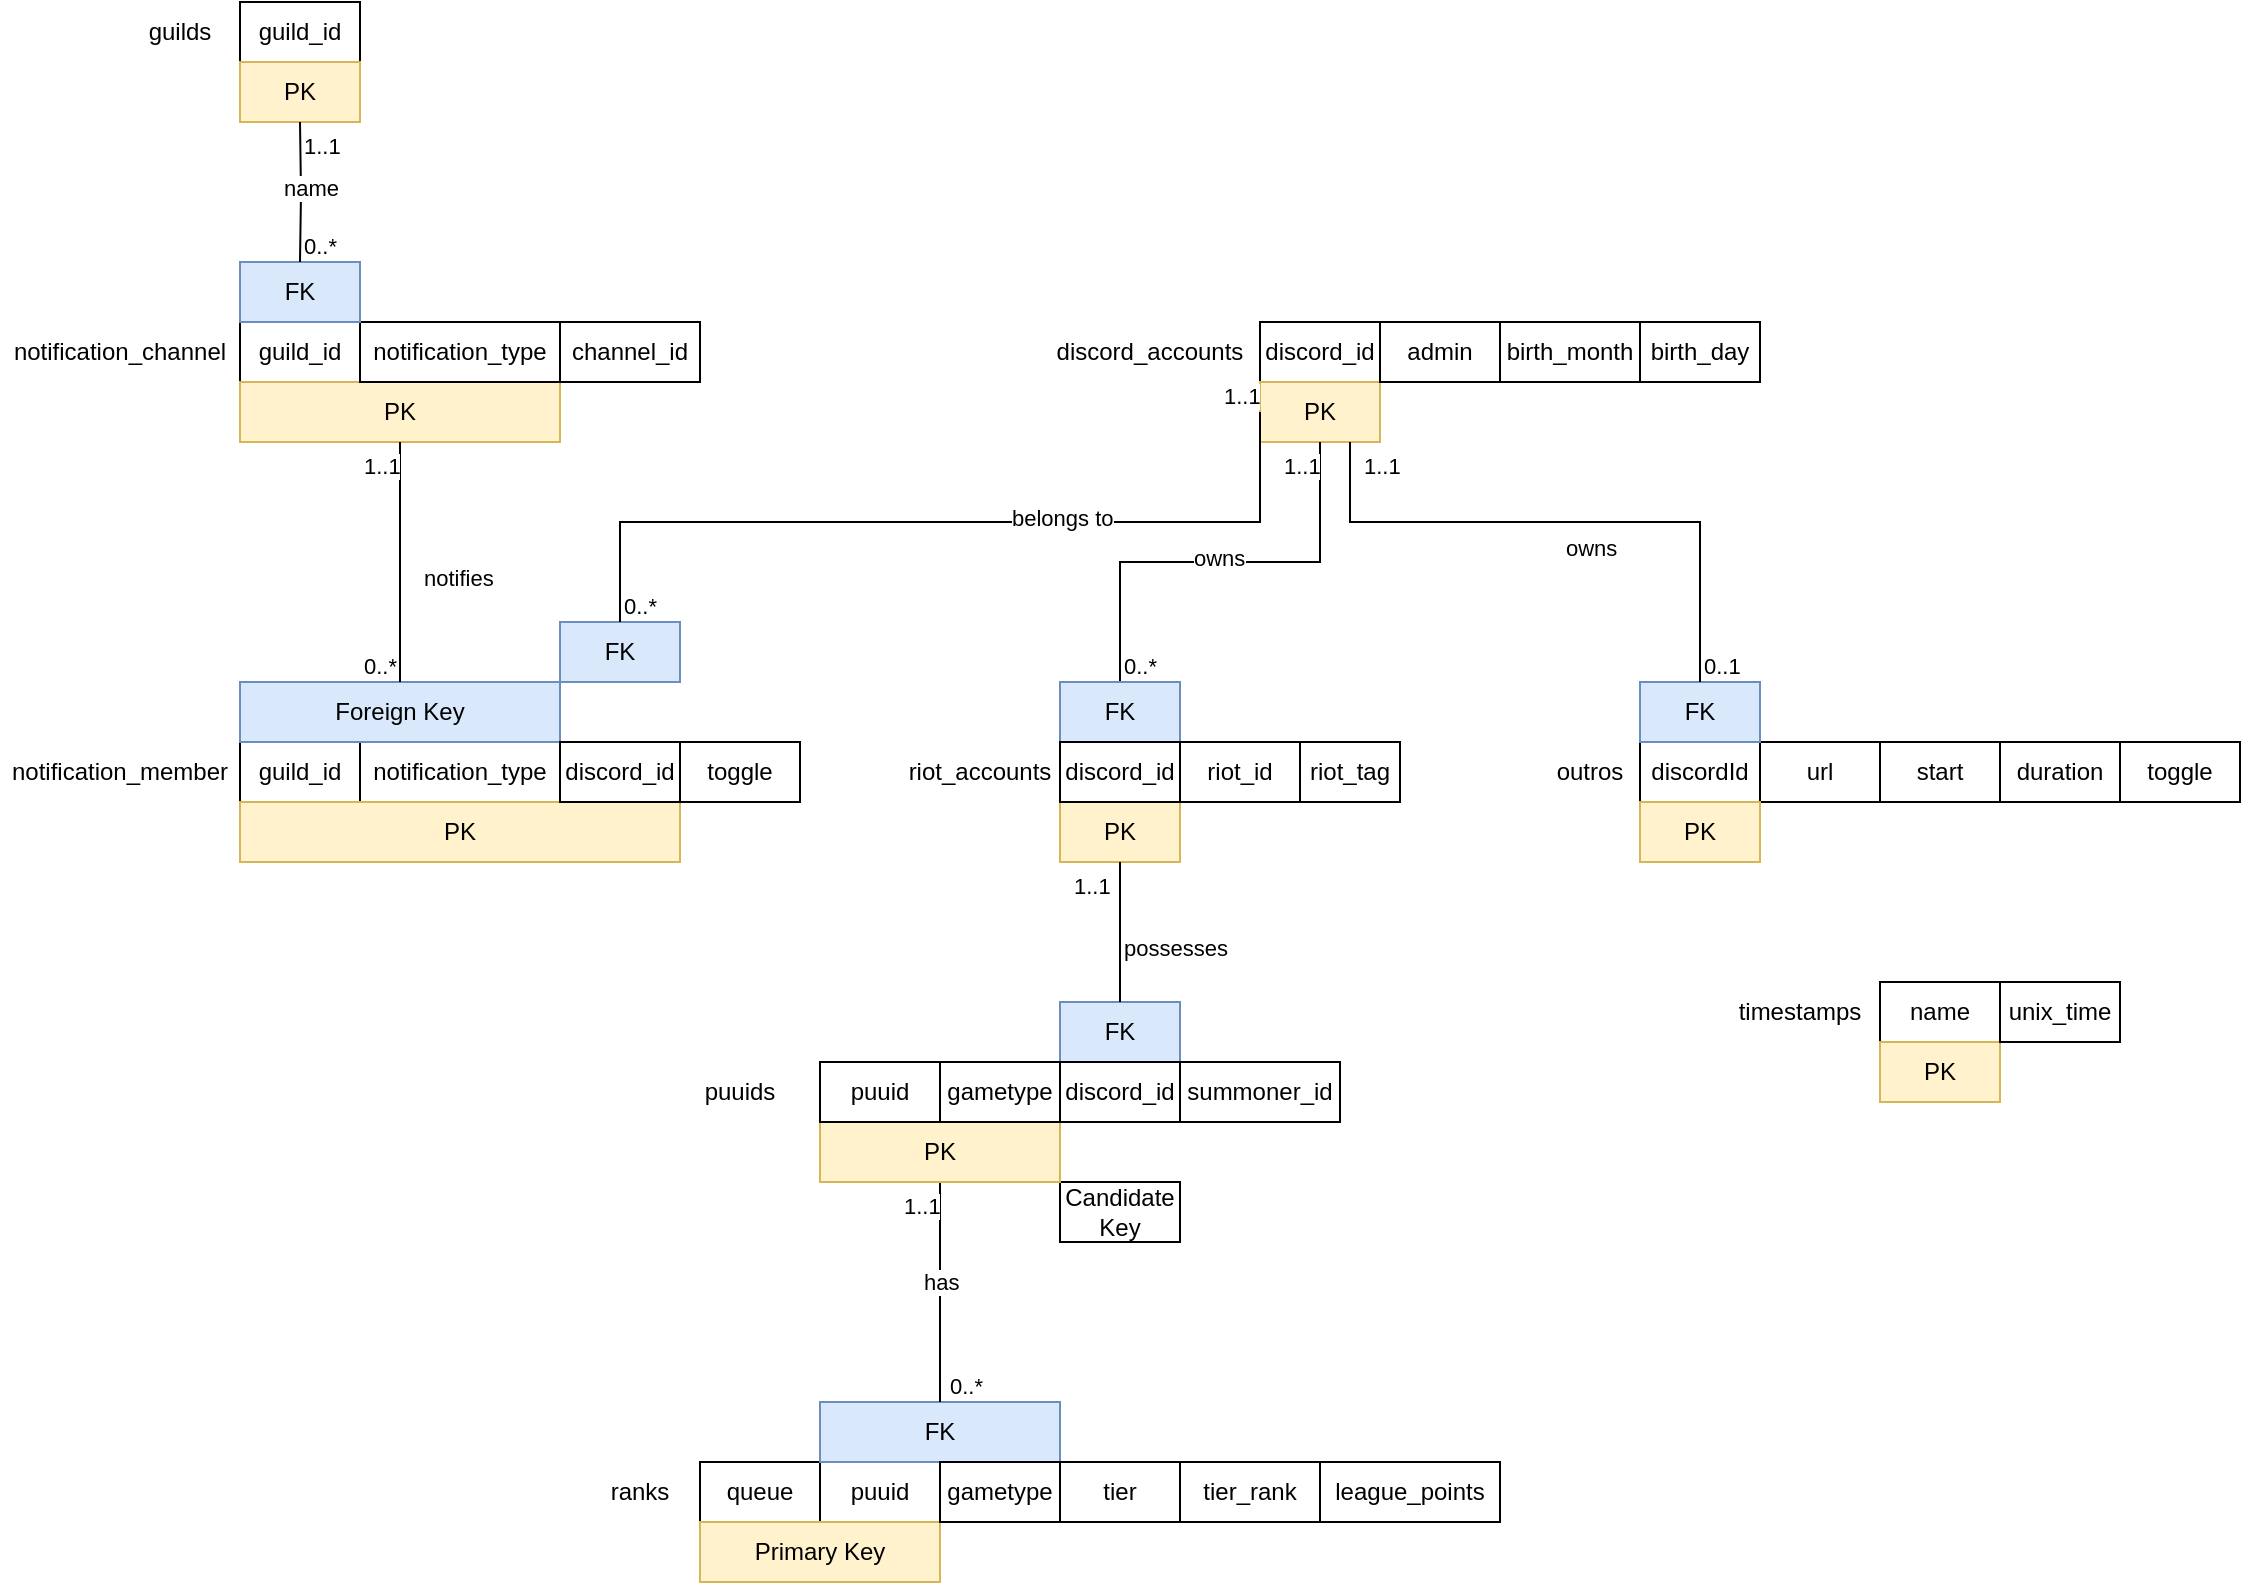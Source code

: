 <mxfile version="22.1.2" type="device">
  <diagram name="Page" id="z6iWdsMWru9Ucd2KQlUm">
    <mxGraphModel dx="2268" dy="828" grid="1" gridSize="10" guides="1" tooltips="1" connect="1" arrows="1" fold="1" page="1" pageScale="1" pageWidth="850" pageHeight="1100" math="0" shadow="0">
      <root>
        <mxCell id="0" />
        <mxCell id="1" parent="0" />
        <mxCell id="yEuS01cdQiujWkr5JIMt-1" value="discord_accounts" style="text;html=1;strokeColor=none;fillColor=none;align=center;verticalAlign=middle;whiteSpace=wrap;rounded=0;" parent="1" vertex="1">
          <mxGeometry x="260" y="430" width="110" height="30" as="geometry" />
        </mxCell>
        <mxCell id="yEuS01cdQiujWkr5JIMt-2" value="discordId" style="text;html=1;strokeColor=default;fillColor=none;align=center;verticalAlign=middle;whiteSpace=wrap;rounded=0;" parent="1" vertex="1">
          <mxGeometry x="560" y="640" width="60" height="30" as="geometry" />
        </mxCell>
        <mxCell id="yEuS01cdQiujWkr5JIMt-5" value="duration" style="text;html=1;strokeColor=default;fillColor=none;align=center;verticalAlign=middle;whiteSpace=wrap;rounded=0;" parent="1" vertex="1">
          <mxGeometry x="740" y="640" width="60" height="30" as="geometry" />
        </mxCell>
        <mxCell id="yEuS01cdQiujWkr5JIMt-6" value="start" style="text;html=1;strokeColor=default;fillColor=none;align=center;verticalAlign=middle;whiteSpace=wrap;rounded=0;" parent="1" vertex="1">
          <mxGeometry x="680" y="640" width="60" height="30" as="geometry" />
        </mxCell>
        <mxCell id="yEuS01cdQiujWkr5JIMt-7" value="url" style="text;html=1;strokeColor=default;fillColor=none;align=center;verticalAlign=middle;whiteSpace=wrap;rounded=0;" parent="1" vertex="1">
          <mxGeometry x="620" y="640" width="60" height="30" as="geometry" />
        </mxCell>
        <mxCell id="yEuS01cdQiujWkr5JIMt-8" value="&lt;div&gt;toggle&lt;/div&gt;" style="text;html=1;strokeColor=default;fillColor=none;align=center;verticalAlign=middle;whiteSpace=wrap;rounded=0;" parent="1" vertex="1">
          <mxGeometry x="800" y="640" width="60" height="30" as="geometry" />
        </mxCell>
        <mxCell id="yEuS01cdQiujWkr5JIMt-9" value="PK" style="text;html=1;strokeColor=#d6b656;fillColor=#fff2cc;align=center;verticalAlign=middle;whiteSpace=wrap;rounded=0;" parent="1" vertex="1">
          <mxGeometry x="560" y="670" width="60" height="30" as="geometry" />
        </mxCell>
        <mxCell id="yEuS01cdQiujWkr5JIMt-17" value="ranks" style="text;html=1;strokeColor=none;fillColor=none;align=center;verticalAlign=middle;whiteSpace=wrap;rounded=0;" parent="1" vertex="1">
          <mxGeometry x="30" y="1000" width="60" height="30" as="geometry" />
        </mxCell>
        <mxCell id="yEuS01cdQiujWkr5JIMt-18" value="puuid" style="text;html=1;strokeColor=default;fillColor=none;align=center;verticalAlign=middle;whiteSpace=wrap;rounded=0;" parent="1" vertex="1">
          <mxGeometry x="150" y="1000" width="60" height="30" as="geometry" />
        </mxCell>
        <mxCell id="yEuS01cdQiujWkr5JIMt-19" value="tier" style="text;html=1;strokeColor=default;fillColor=none;align=center;verticalAlign=middle;whiteSpace=wrap;rounded=0;" parent="1" vertex="1">
          <mxGeometry x="270" y="1000" width="60" height="30" as="geometry" />
        </mxCell>
        <mxCell id="yEuS01cdQiujWkr5JIMt-20" value="queue" style="text;html=1;strokeColor=default;fillColor=none;align=center;verticalAlign=middle;whiteSpace=wrap;rounded=0;" parent="1" vertex="1">
          <mxGeometry x="90" y="1000" width="60" height="30" as="geometry" />
        </mxCell>
        <mxCell id="yEuS01cdQiujWkr5JIMt-22" value="tier_rank" style="text;html=1;strokeColor=default;fillColor=none;align=center;verticalAlign=middle;whiteSpace=wrap;rounded=0;" parent="1" vertex="1">
          <mxGeometry x="330" y="1000" width="70" height="30" as="geometry" />
        </mxCell>
        <mxCell id="yEuS01cdQiujWkr5JIMt-23" value="Primary Key" style="text;html=1;strokeColor=#d6b656;fillColor=#fff2cc;align=center;verticalAlign=middle;whiteSpace=wrap;rounded=0;" parent="1" vertex="1">
          <mxGeometry x="90" y="1030" width="120" height="30" as="geometry" />
        </mxCell>
        <mxCell id="yEuS01cdQiujWkr5JIMt-31" value="league_points" style="text;html=1;strokeColor=default;fillColor=none;align=center;verticalAlign=middle;whiteSpace=wrap;rounded=0;" parent="1" vertex="1">
          <mxGeometry x="400" y="1000" width="90" height="30" as="geometry" />
        </mxCell>
        <mxCell id="yEuS01cdQiujWkr5JIMt-32" value="FK" style="text;html=1;strokeColor=#6c8ebf;fillColor=#dae8fc;align=center;verticalAlign=middle;whiteSpace=wrap;rounded=0;" parent="1" vertex="1">
          <mxGeometry x="150" y="970" width="120" height="30" as="geometry" />
        </mxCell>
        <mxCell id="yEuS01cdQiujWkr5JIMt-35" value="riot_id" style="text;html=1;strokeColor=default;fillColor=none;align=center;verticalAlign=middle;whiteSpace=wrap;rounded=0;" parent="1" vertex="1">
          <mxGeometry x="330" y="640" width="60" height="30" as="geometry" />
        </mxCell>
        <mxCell id="yEuS01cdQiujWkr5JIMt-37" value="discord_id" style="text;html=1;strokeColor=default;fillColor=none;align=center;verticalAlign=middle;whiteSpace=wrap;rounded=0;" parent="1" vertex="1">
          <mxGeometry x="370" y="430" width="60" height="30" as="geometry" />
        </mxCell>
        <mxCell id="yEuS01cdQiujWkr5JIMt-38" value="outros" style="text;html=1;strokeColor=none;fillColor=none;align=center;verticalAlign=middle;whiteSpace=wrap;rounded=0;" parent="1" vertex="1">
          <mxGeometry x="510" y="640" width="50" height="30" as="geometry" />
        </mxCell>
        <mxCell id="yEuS01cdQiujWkr5JIMt-39" value="PK" style="text;html=1;strokeColor=#d6b656;fillColor=#fff2cc;align=center;verticalAlign=middle;whiteSpace=wrap;rounded=0;" parent="1" vertex="1">
          <mxGeometry x="370" y="460" width="60" height="30" as="geometry" />
        </mxCell>
        <mxCell id="yEuS01cdQiujWkr5JIMt-40" value="FK" style="text;html=1;strokeColor=#6c8ebf;fillColor=#dae8fc;align=center;verticalAlign=middle;whiteSpace=wrap;rounded=0;" parent="1" vertex="1">
          <mxGeometry x="560" y="610" width="60" height="30" as="geometry" />
        </mxCell>
        <mxCell id="yEuS01cdQiujWkr5JIMt-41" value="owns" style="endArrow=none;endFill=0;html=1;edgeStyle=orthogonalEdgeStyle;align=left;verticalAlign=top;rounded=0;exitX=0.5;exitY=1;exitDx=0;exitDy=0;entryX=0.5;entryY=0;entryDx=0;entryDy=0;" parent="1" source="yEuS01cdQiujWkr5JIMt-39" target="xnvNQHVsTAZZ_-OnzUZo-6" edge="1">
          <mxGeometry x="0.139" y="-15" relative="1" as="geometry">
            <mxPoint x="340" y="570" as="sourcePoint" />
            <mxPoint x="310" y="610" as="targetPoint" />
            <mxPoint as="offset" />
          </mxGeometry>
        </mxCell>
        <mxCell id="yEuS01cdQiujWkr5JIMt-42" value="1..1" style="edgeLabel;resizable=0;html=1;align=left;verticalAlign=bottom;" parent="yEuS01cdQiujWkr5JIMt-41" connectable="0" vertex="1">
          <mxGeometry x="-1" relative="1" as="geometry">
            <mxPoint x="-20" y="20" as="offset" />
          </mxGeometry>
        </mxCell>
        <mxCell id="yEuS01cdQiujWkr5JIMt-43" value="has" style="endArrow=none;endFill=0;html=1;edgeStyle=orthogonalEdgeStyle;align=left;verticalAlign=top;rounded=0;entryX=0.5;entryY=0;entryDx=0;entryDy=0;exitX=0.5;exitY=1;exitDx=0;exitDy=0;" parent="1" source="qL5zQdkKpjcGRkti5oC4-3" target="yEuS01cdQiujWkr5JIMt-32" edge="1">
          <mxGeometry x="-0.333" y="-10" relative="1" as="geometry">
            <mxPoint x="425" y="910" as="sourcePoint" />
            <mxPoint x="725" y="645" as="targetPoint" />
            <mxPoint as="offset" />
          </mxGeometry>
        </mxCell>
        <mxCell id="yEuS01cdQiujWkr5JIMt-44" value="1..1" style="edgeLabel;resizable=0;html=1;align=left;verticalAlign=bottom;" parent="yEuS01cdQiujWkr5JIMt-43" connectable="0" vertex="1">
          <mxGeometry x="-1" relative="1" as="geometry">
            <mxPoint x="-20" y="20" as="offset" />
          </mxGeometry>
        </mxCell>
        <mxCell id="yEuS01cdQiujWkr5JIMt-45" value="owns" style="endArrow=none;endFill=0;html=1;edgeStyle=orthogonalEdgeStyle;align=left;verticalAlign=top;rounded=0;exitX=0.75;exitY=1;exitDx=0;exitDy=0;entryX=0.5;entryY=0;entryDx=0;entryDy=0;" parent="1" source="yEuS01cdQiujWkr5JIMt-39" target="yEuS01cdQiujWkr5JIMt-40" edge="1">
          <mxGeometry x="-0.009" relative="1" as="geometry">
            <mxPoint x="340" y="590" as="sourcePoint" />
            <mxPoint x="500" y="590" as="targetPoint" />
            <Array as="points">
              <mxPoint x="415" y="530" />
              <mxPoint x="590" y="530" />
            </Array>
            <mxPoint as="offset" />
          </mxGeometry>
        </mxCell>
        <mxCell id="yEuS01cdQiujWkr5JIMt-46" value="1..1" style="edgeLabel;resizable=0;html=1;align=left;verticalAlign=bottom;" parent="yEuS01cdQiujWkr5JIMt-45" connectable="0" vertex="1">
          <mxGeometry x="-1" relative="1" as="geometry">
            <mxPoint x="5" y="20" as="offset" />
          </mxGeometry>
        </mxCell>
        <mxCell id="yEuS01cdQiujWkr5JIMt-47" value="admin" style="text;html=1;strokeColor=default;fillColor=none;align=center;verticalAlign=middle;whiteSpace=wrap;rounded=0;" parent="1" vertex="1">
          <mxGeometry x="430" y="430" width="60" height="30" as="geometry" />
        </mxCell>
        <mxCell id="cUwZlc2v0SPjmF6HoBKG-1" value="guilds" style="text;html=1;strokeColor=none;fillColor=none;align=center;verticalAlign=middle;whiteSpace=wrap;rounded=0;" parent="1" vertex="1">
          <mxGeometry x="-200" y="270" width="60" height="30" as="geometry" />
        </mxCell>
        <mxCell id="cUwZlc2v0SPjmF6HoBKG-2" value="guild_id" style="text;html=1;strokeColor=default;fillColor=none;align=center;verticalAlign=middle;whiteSpace=wrap;rounded=0;" parent="1" vertex="1">
          <mxGeometry x="-140" y="270" width="60" height="30" as="geometry" />
        </mxCell>
        <mxCell id="cUwZlc2v0SPjmF6HoBKG-3" value="PK" style="text;html=1;strokeColor=#d6b656;fillColor=#fff2cc;align=center;verticalAlign=middle;whiteSpace=wrap;rounded=0;" parent="1" vertex="1">
          <mxGeometry x="-140" y="300" width="60" height="30" as="geometry" />
        </mxCell>
        <mxCell id="cUwZlc2v0SPjmF6HoBKG-4" value="notification_channel" style="text;html=1;strokeColor=none;fillColor=none;align=center;verticalAlign=middle;whiteSpace=wrap;rounded=0;" parent="1" vertex="1">
          <mxGeometry x="-260" y="430" width="120" height="30" as="geometry" />
        </mxCell>
        <mxCell id="cUwZlc2v0SPjmF6HoBKG-5" value="guild_id" style="text;html=1;strokeColor=default;fillColor=none;align=center;verticalAlign=middle;whiteSpace=wrap;rounded=0;" parent="1" vertex="1">
          <mxGeometry x="-140" y="430" width="60" height="30" as="geometry" />
        </mxCell>
        <mxCell id="cUwZlc2v0SPjmF6HoBKG-6" value="PK" style="text;html=1;strokeColor=#d6b656;fillColor=#fff2cc;align=center;verticalAlign=middle;whiteSpace=wrap;rounded=0;" parent="1" vertex="1">
          <mxGeometry x="-140" y="460" width="160" height="30" as="geometry" />
        </mxCell>
        <mxCell id="cUwZlc2v0SPjmF6HoBKG-7" value="notification_type" style="text;html=1;strokeColor=default;fillColor=none;align=center;verticalAlign=middle;whiteSpace=wrap;rounded=0;" parent="1" vertex="1">
          <mxGeometry x="-80" y="430" width="100" height="30" as="geometry" />
        </mxCell>
        <mxCell id="cUwZlc2v0SPjmF6HoBKG-8" value="FK" style="text;html=1;strokeColor=#6c8ebf;fillColor=#dae8fc;align=center;verticalAlign=middle;whiteSpace=wrap;rounded=0;" parent="1" vertex="1">
          <mxGeometry x="-140" y="400" width="60" height="30" as="geometry" />
        </mxCell>
        <mxCell id="cUwZlc2v0SPjmF6HoBKG-9" value="name" style="endArrow=none;endFill=0;html=1;edgeStyle=orthogonalEdgeStyle;align=left;verticalAlign=top;rounded=0;entryX=0.5;entryY=0;entryDx=0;entryDy=0;" parent="1" target="cUwZlc2v0SPjmF6HoBKG-8" edge="1">
          <mxGeometry x="-0.437" y="-10" relative="1" as="geometry">
            <mxPoint x="-110" y="330" as="sourcePoint" />
            <mxPoint x="-10" y="330" as="targetPoint" />
            <mxPoint as="offset" />
          </mxGeometry>
        </mxCell>
        <mxCell id="cUwZlc2v0SPjmF6HoBKG-10" value="1..1" style="edgeLabel;resizable=0;html=1;align=left;verticalAlign=bottom;" parent="cUwZlc2v0SPjmF6HoBKG-9" connectable="0" vertex="1">
          <mxGeometry x="-1" relative="1" as="geometry">
            <mxPoint y="20" as="offset" />
          </mxGeometry>
        </mxCell>
        <mxCell id="IFU8dTkJ_wJtPLW0d5BC-1" value="notification_member" style="text;html=1;strokeColor=none;fillColor=none;align=center;verticalAlign=middle;whiteSpace=wrap;rounded=0;" parent="1" vertex="1">
          <mxGeometry x="-260" y="640" width="120" height="30" as="geometry" />
        </mxCell>
        <mxCell id="IFU8dTkJ_wJtPLW0d5BC-3" value="channel_id" style="text;html=1;strokeColor=default;fillColor=none;align=center;verticalAlign=middle;whiteSpace=wrap;rounded=0;" parent="1" vertex="1">
          <mxGeometry x="20" y="430" width="70" height="30" as="geometry" />
        </mxCell>
        <mxCell id="IFU8dTkJ_wJtPLW0d5BC-5" value="toggle" style="text;html=1;strokeColor=default;fillColor=none;align=center;verticalAlign=middle;whiteSpace=wrap;rounded=0;" parent="1" vertex="1">
          <mxGeometry x="80" y="640" width="60" height="30" as="geometry" />
        </mxCell>
        <mxCell id="IFU8dTkJ_wJtPLW0d5BC-6" value="guild_id" style="text;html=1;strokeColor=default;fillColor=none;align=center;verticalAlign=middle;whiteSpace=wrap;rounded=0;" parent="1" vertex="1">
          <mxGeometry x="-140" y="640" width="60" height="30" as="geometry" />
        </mxCell>
        <mxCell id="IFU8dTkJ_wJtPLW0d5BC-7" value="notification_type" style="text;html=1;strokeColor=default;fillColor=none;align=center;verticalAlign=middle;whiteSpace=wrap;rounded=0;" parent="1" vertex="1">
          <mxGeometry x="-80" y="640" width="100" height="30" as="geometry" />
        </mxCell>
        <mxCell id="IFU8dTkJ_wJtPLW0d5BC-8" value="FK" style="text;html=1;strokeColor=#6c8ebf;fillColor=#dae8fc;align=center;verticalAlign=middle;whiteSpace=wrap;rounded=0;" parent="1" vertex="1">
          <mxGeometry x="20" y="580" width="60" height="30" as="geometry" />
        </mxCell>
        <mxCell id="IFU8dTkJ_wJtPLW0d5BC-9" value="Foreign Key" style="text;html=1;strokeColor=#6c8ebf;fillColor=#dae8fc;align=center;verticalAlign=middle;whiteSpace=wrap;rounded=0;" parent="1" vertex="1">
          <mxGeometry x="-140" y="610" width="160" height="30" as="geometry" />
        </mxCell>
        <mxCell id="IFU8dTkJ_wJtPLW0d5BC-10" value="PK" style="text;html=1;strokeColor=#d6b656;fillColor=#fff2cc;align=center;verticalAlign=middle;whiteSpace=wrap;rounded=0;" parent="1" vertex="1">
          <mxGeometry x="-140" y="670" width="220" height="30" as="geometry" />
        </mxCell>
        <mxCell id="IFU8dTkJ_wJtPLW0d5BC-13" value="notifies" style="endArrow=none;endFill=0;html=1;edgeStyle=orthogonalEdgeStyle;align=left;verticalAlign=top;rounded=0;entryX=0.5;entryY=0;entryDx=0;entryDy=0;exitX=0.5;exitY=1;exitDx=0;exitDy=0;" parent="1" source="cUwZlc2v0SPjmF6HoBKG-6" target="IFU8dTkJ_wJtPLW0d5BC-9" edge="1">
          <mxGeometry x="-0.083" y="10" relative="1" as="geometry">
            <mxPoint x="-30" y="530" as="sourcePoint" />
            <mxPoint x="320" y="530" as="targetPoint" />
            <mxPoint as="offset" />
          </mxGeometry>
        </mxCell>
        <mxCell id="IFU8dTkJ_wJtPLW0d5BC-14" value="1..1" style="edgeLabel;resizable=0;html=1;align=left;verticalAlign=bottom;" parent="IFU8dTkJ_wJtPLW0d5BC-13" connectable="0" vertex="1">
          <mxGeometry x="-1" relative="1" as="geometry">
            <mxPoint x="-20" y="20" as="offset" />
          </mxGeometry>
        </mxCell>
        <mxCell id="IFU8dTkJ_wJtPLW0d5BC-15" value="belongs to" style="endArrow=none;endFill=0;html=1;edgeStyle=orthogonalEdgeStyle;align=left;verticalAlign=top;rounded=0;exitX=0;exitY=0.5;exitDx=0;exitDy=0;entryX=0.5;entryY=0;entryDx=0;entryDy=0;" parent="1" source="yEuS01cdQiujWkr5JIMt-39" target="IFU8dTkJ_wJtPLW0d5BC-8" edge="1">
          <mxGeometry x="-0.147" y="-15" relative="1" as="geometry">
            <mxPoint x="150" y="590" as="sourcePoint" />
            <mxPoint x="310" y="590" as="targetPoint" />
            <mxPoint as="offset" />
            <Array as="points">
              <mxPoint x="370" y="530" />
              <mxPoint x="50" y="530" />
            </Array>
          </mxGeometry>
        </mxCell>
        <mxCell id="IFU8dTkJ_wJtPLW0d5BC-16" value="1..1" style="edgeLabel;resizable=0;html=1;align=left;verticalAlign=bottom;" parent="IFU8dTkJ_wJtPLW0d5BC-15" connectable="0" vertex="1">
          <mxGeometry x="-1" relative="1" as="geometry">
            <mxPoint x="-20" as="offset" />
          </mxGeometry>
        </mxCell>
        <mxCell id="IFU8dTkJ_wJtPLW0d5BC-17" value="0..*" style="edgeLabel;resizable=0;html=1;align=left;verticalAlign=bottom;" parent="1" connectable="0" vertex="1">
          <mxGeometry x="50" y="580" as="geometry" />
        </mxCell>
        <mxCell id="IFU8dTkJ_wJtPLW0d5BC-18" value="0..*" style="edgeLabel;resizable=0;html=1;align=left;verticalAlign=bottom;" parent="1" connectable="0" vertex="1">
          <mxGeometry x="-80" y="610" as="geometry" />
        </mxCell>
        <mxCell id="IFU8dTkJ_wJtPLW0d5BC-20" value="0..1" style="edgeLabel;resizable=0;html=1;align=left;verticalAlign=bottom;" parent="1" connectable="0" vertex="1">
          <mxGeometry x="590" y="610" as="geometry" />
        </mxCell>
        <mxCell id="IFU8dTkJ_wJtPLW0d5BC-21" value="0..*" style="edgeLabel;resizable=0;html=1;align=left;verticalAlign=bottom;" parent="1" connectable="0" vertex="1">
          <mxGeometry x="212.5" y="970" as="geometry" />
        </mxCell>
        <mxCell id="IFU8dTkJ_wJtPLW0d5BC-22" value="0..*" style="edgeLabel;resizable=0;html=1;align=left;verticalAlign=bottom;" parent="1" connectable="0" vertex="1">
          <mxGeometry x="-110" y="400" as="geometry" />
        </mxCell>
        <mxCell id="iIigaT8et2meBuaXNvI_-1" value="discord_id" style="text;html=1;strokeColor=default;fillColor=none;align=center;verticalAlign=middle;whiteSpace=wrap;rounded=0;" parent="1" vertex="1">
          <mxGeometry x="20" y="640" width="60" height="30" as="geometry" />
        </mxCell>
        <mxCell id="xnvNQHVsTAZZ_-OnzUZo-3" value="PK" style="text;html=1;strokeColor=#d6b656;fillColor=#fff2cc;align=center;verticalAlign=middle;whiteSpace=wrap;rounded=0;" parent="1" vertex="1">
          <mxGeometry x="270" y="670" width="60" height="30" as="geometry" />
        </mxCell>
        <mxCell id="xnvNQHVsTAZZ_-OnzUZo-4" value="riot_accounts" style="text;html=1;strokeColor=none;fillColor=none;align=center;verticalAlign=middle;whiteSpace=wrap;rounded=0;" parent="1" vertex="1">
          <mxGeometry x="190" y="640" width="80" height="30" as="geometry" />
        </mxCell>
        <mxCell id="xnvNQHVsTAZZ_-OnzUZo-6" value="FK" style="text;html=1;strokeColor=#6c8ebf;fillColor=#dae8fc;align=center;verticalAlign=middle;whiteSpace=wrap;rounded=0;" parent="1" vertex="1">
          <mxGeometry x="270" y="610" width="60" height="30" as="geometry" />
        </mxCell>
        <mxCell id="xnvNQHVsTAZZ_-OnzUZo-10" value="0..*" style="edgeLabel;resizable=0;html=1;align=left;verticalAlign=bottom;" parent="1" connectable="0" vertex="1">
          <mxGeometry x="300" y="610" as="geometry" />
        </mxCell>
        <mxCell id="5MEaZwO4ZG2JFWSFO3G8-1" value="discord_id" style="text;html=1;strokeColor=default;fillColor=none;align=center;verticalAlign=middle;whiteSpace=wrap;rounded=0;" parent="1" vertex="1">
          <mxGeometry x="270" y="640" width="60" height="30" as="geometry" />
        </mxCell>
        <mxCell id="5MEaZwO4ZG2JFWSFO3G8-3" value="Candidate Key" style="text;html=1;align=center;verticalAlign=middle;whiteSpace=wrap;rounded=0;fillColor=default;strokeColor=default;" parent="1" vertex="1">
          <mxGeometry x="270" y="860" width="60" height="30" as="geometry" />
        </mxCell>
        <mxCell id="5MEaZwO4ZG2JFWSFO3G8-5" value="gametype" style="text;html=1;strokeColor=default;fillColor=none;align=center;verticalAlign=middle;whiteSpace=wrap;rounded=0;" parent="1" vertex="1">
          <mxGeometry x="210" y="1000" width="60" height="30" as="geometry" />
        </mxCell>
        <mxCell id="p1s2ygTlfaNwDJSVveeb-1" value="timestamps" style="text;html=1;strokeColor=none;fillColor=none;align=center;verticalAlign=middle;whiteSpace=wrap;rounded=0;" parent="1" vertex="1">
          <mxGeometry x="600" y="760" width="80" height="30" as="geometry" />
        </mxCell>
        <mxCell id="p1s2ygTlfaNwDJSVveeb-2" value="name" style="text;html=1;strokeColor=default;fillColor=none;align=center;verticalAlign=middle;whiteSpace=wrap;rounded=0;" parent="1" vertex="1">
          <mxGeometry x="680" y="760" width="60" height="30" as="geometry" />
        </mxCell>
        <mxCell id="p1s2ygTlfaNwDJSVveeb-3" value="PK" style="text;html=1;strokeColor=#d6b656;fillColor=#fff2cc;align=center;verticalAlign=middle;whiteSpace=wrap;rounded=0;" parent="1" vertex="1">
          <mxGeometry x="680" y="790" width="60" height="30" as="geometry" />
        </mxCell>
        <mxCell id="p1s2ygTlfaNwDJSVveeb-6" value="unix_time" style="text;html=1;strokeColor=default;fillColor=none;align=center;verticalAlign=middle;whiteSpace=wrap;rounded=0;" parent="1" vertex="1">
          <mxGeometry x="740" y="760" width="60" height="30" as="geometry" />
        </mxCell>
        <mxCell id="p1s2ygTlfaNwDJSVveeb-8" value="birth_month" style="text;html=1;strokeColor=default;fillColor=none;align=center;verticalAlign=middle;whiteSpace=wrap;rounded=0;" parent="1" vertex="1">
          <mxGeometry x="490" y="430" width="70" height="30" as="geometry" />
        </mxCell>
        <mxCell id="p1s2ygTlfaNwDJSVveeb-9" value="birth_day" style="text;html=1;strokeColor=default;fillColor=none;align=center;verticalAlign=middle;whiteSpace=wrap;rounded=0;" parent="1" vertex="1">
          <mxGeometry x="560" y="430" width="60" height="30" as="geometry" />
        </mxCell>
        <mxCell id="tPqPA55Yj1uC4LS8ASsd-1" value="riot_tag" style="text;html=1;strokeColor=default;fillColor=none;align=center;verticalAlign=middle;whiteSpace=wrap;rounded=0;" parent="1" vertex="1">
          <mxGeometry x="390" y="640" width="50" height="30" as="geometry" />
        </mxCell>
        <mxCell id="qL5zQdkKpjcGRkti5oC4-3" value="PK" style="text;html=1;strokeColor=#d6b656;fillColor=#fff2cc;align=center;verticalAlign=middle;whiteSpace=wrap;rounded=0;" parent="1" vertex="1">
          <mxGeometry x="150" y="830" width="120" height="30" as="geometry" />
        </mxCell>
        <mxCell id="qL5zQdkKpjcGRkti5oC4-4" value="puuids" style="text;html=1;strokeColor=none;fillColor=none;align=center;verticalAlign=middle;whiteSpace=wrap;rounded=0;" parent="1" vertex="1">
          <mxGeometry x="70" y="800" width="80" height="30" as="geometry" />
        </mxCell>
        <mxCell id="qL5zQdkKpjcGRkti5oC4-5" value="FK" style="text;html=1;strokeColor=#6c8ebf;fillColor=#dae8fc;align=center;verticalAlign=middle;whiteSpace=wrap;rounded=0;" parent="1" vertex="1">
          <mxGeometry x="270" y="770" width="60" height="30" as="geometry" />
        </mxCell>
        <mxCell id="qL5zQdkKpjcGRkti5oC4-6" value="discord_id" style="text;html=1;strokeColor=default;fillColor=none;align=center;verticalAlign=middle;whiteSpace=wrap;rounded=0;" parent="1" vertex="1">
          <mxGeometry x="270" y="800" width="60" height="30" as="geometry" />
        </mxCell>
        <mxCell id="qL5zQdkKpjcGRkti5oC4-10" value="gametype" style="text;html=1;strokeColor=default;fillColor=none;align=center;verticalAlign=middle;whiteSpace=wrap;rounded=0;" parent="1" vertex="1">
          <mxGeometry x="210" y="800" width="60" height="30" as="geometry" />
        </mxCell>
        <mxCell id="qL5zQdkKpjcGRkti5oC4-11" value="puuid" style="text;html=1;strokeColor=default;fillColor=none;align=center;verticalAlign=middle;whiteSpace=wrap;rounded=0;" parent="1" vertex="1">
          <mxGeometry x="150" y="800" width="60" height="30" as="geometry" />
        </mxCell>
        <mxCell id="qL5zQdkKpjcGRkti5oC4-12" value="possesses" style="endArrow=none;endFill=0;html=1;edgeStyle=orthogonalEdgeStyle;align=left;verticalAlign=top;rounded=0;exitX=0.5;exitY=1;exitDx=0;exitDy=0;entryX=0.5;entryY=0;entryDx=0;entryDy=0;" parent="1" source="xnvNQHVsTAZZ_-OnzUZo-3" target="qL5zQdkKpjcGRkti5oC4-5" edge="1">
          <mxGeometry x="-0.143" relative="1" as="geometry">
            <mxPoint x="390" y="830" as="sourcePoint" />
            <mxPoint x="550" y="830" as="targetPoint" />
            <mxPoint as="offset" />
          </mxGeometry>
        </mxCell>
        <mxCell id="qL5zQdkKpjcGRkti5oC4-13" value="1..1" style="edgeLabel;resizable=0;html=1;align=left;verticalAlign=bottom;" parent="qL5zQdkKpjcGRkti5oC4-12" connectable="0" vertex="1">
          <mxGeometry x="-1" relative="1" as="geometry">
            <mxPoint x="-25" y="20" as="offset" />
          </mxGeometry>
        </mxCell>
        <mxCell id="Y3RyfiKYdjzEDEa1krA5-1" value="summoner_id" style="text;html=1;strokeColor=default;fillColor=none;align=center;verticalAlign=middle;whiteSpace=wrap;rounded=0;" vertex="1" parent="1">
          <mxGeometry x="330" y="800" width="80" height="30" as="geometry" />
        </mxCell>
      </root>
    </mxGraphModel>
  </diagram>
</mxfile>
